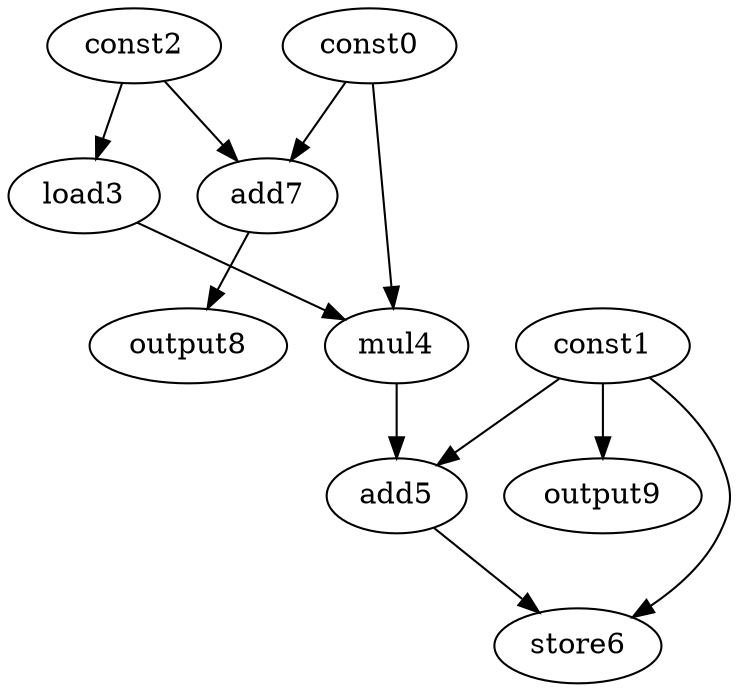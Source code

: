 digraph G { 
const0[opcode=const]; 
const1[opcode=const]; 
const2[opcode=const]; 
load3[opcode=load]; 
mul4[opcode=mul]; 
add5[opcode=add]; 
store6[opcode=store]; 
add7[opcode=add]; 
output8[opcode=output]; 
output9[opcode=output]; 
const2->load3[operand=0];
const0->add7[operand=0];
const2->add7[operand=1];
const1->output9[operand=0];
const0->mul4[operand=0];
load3->mul4[operand=1];
add7->output8[operand=0];
const1->add5[operand=0];
mul4->add5[operand=1];
const1->store6[operand=0];
add5->store6[operand=1];
}
